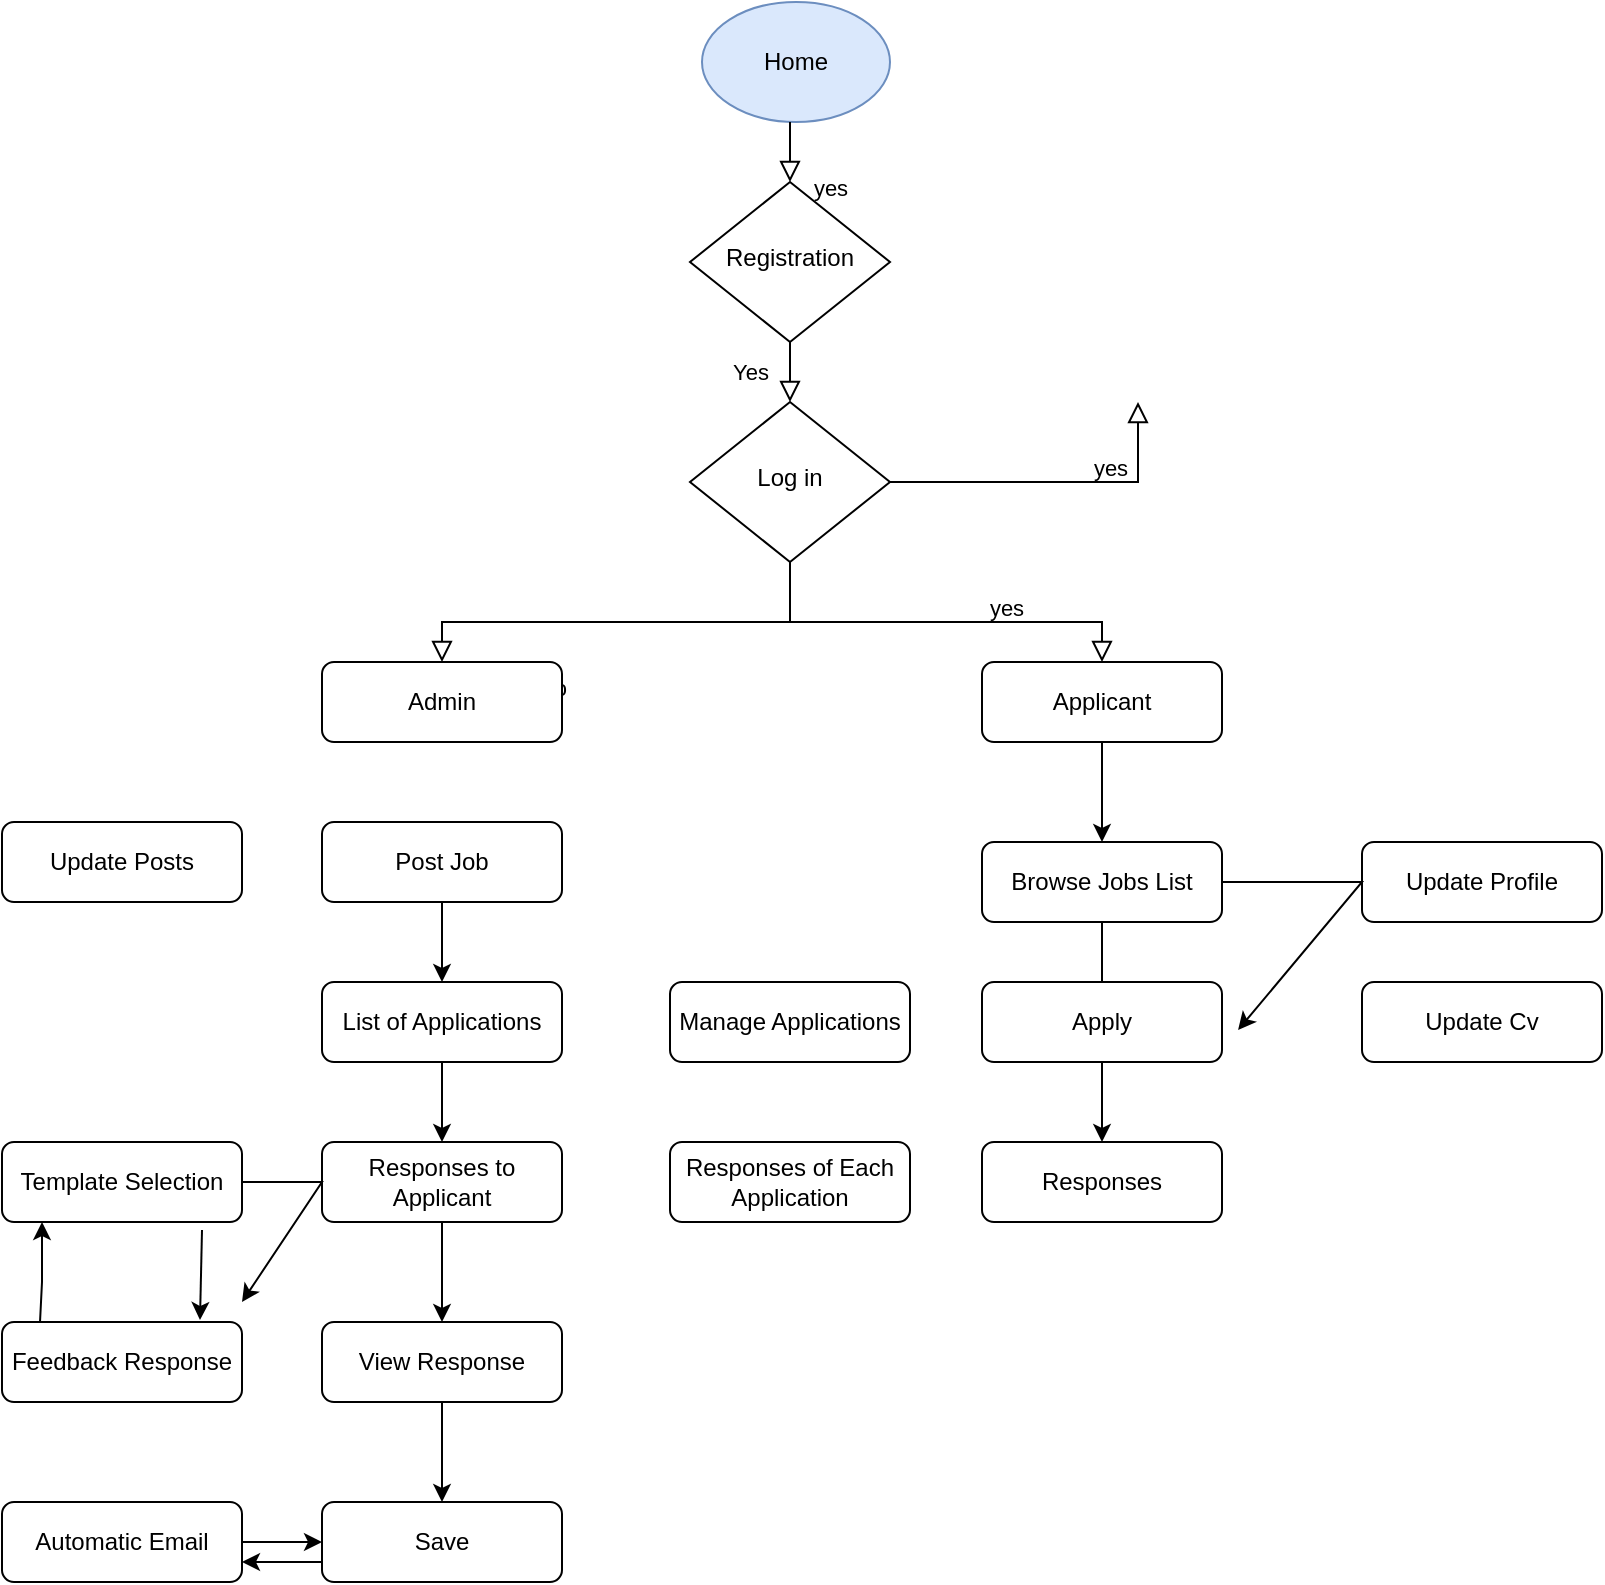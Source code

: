 <mxfile version="14.6.6" type="github">
  <diagram id="C5RBs43oDa-KdzZeNtuy" name="Page-1">
    <mxGraphModel dx="1320" dy="1619" grid="1" gridSize="10" guides="1" tooltips="1" connect="1" arrows="1" fold="1" page="1" pageScale="1" pageWidth="827" pageHeight="1169" math="0" shadow="0">
      <root>
        <mxCell id="WIyWlLk6GJQsqaUBKTNV-0" />
        <mxCell id="WIyWlLk6GJQsqaUBKTNV-1" parent="WIyWlLk6GJQsqaUBKTNV-0" />
        <mxCell id="41-1ILjIKxxHTIYospFu-32" value="" style="edgeStyle=none;rounded=0;orthogonalLoop=1;jettySize=auto;html=1;labelBackgroundColor=#000000;fontColor=#0D0D0D;align=right;" edge="1" parent="WIyWlLk6GJQsqaUBKTNV-1" source="WIyWlLk6GJQsqaUBKTNV-3" target="41-1ILjIKxxHTIYospFu-10">
          <mxGeometry relative="1" as="geometry" />
        </mxCell>
        <mxCell id="WIyWlLk6GJQsqaUBKTNV-3" value="List of Applications" style="rounded=1;whiteSpace=wrap;html=1;fontSize=12;glass=0;strokeWidth=1;shadow=0;" parent="WIyWlLk6GJQsqaUBKTNV-1" vertex="1">
          <mxGeometry x="180" y="360" width="120" height="40" as="geometry" />
        </mxCell>
        <mxCell id="WIyWlLk6GJQsqaUBKTNV-4" value="Yes" style="rounded=0;html=1;jettySize=auto;orthogonalLoop=1;fontSize=11;endArrow=block;endFill=0;endSize=8;strokeWidth=1;shadow=0;labelBackgroundColor=none;edgeStyle=orthogonalEdgeStyle;" parent="WIyWlLk6GJQsqaUBKTNV-1" source="WIyWlLk6GJQsqaUBKTNV-6" target="WIyWlLk6GJQsqaUBKTNV-10" edge="1">
          <mxGeometry y="20" relative="1" as="geometry">
            <mxPoint as="offset" />
          </mxGeometry>
        </mxCell>
        <mxCell id="WIyWlLk6GJQsqaUBKTNV-6" value="Registration" style="rhombus;whiteSpace=wrap;html=1;shadow=0;fontFamily=Helvetica;fontSize=12;align=center;strokeWidth=1;spacing=6;spacingTop=-4;" parent="WIyWlLk6GJQsqaUBKTNV-1" vertex="1">
          <mxGeometry x="364" y="-40" width="100" height="80" as="geometry" />
        </mxCell>
        <mxCell id="41-1ILjIKxxHTIYospFu-40" value="" style="edgeStyle=none;rounded=0;orthogonalLoop=1;jettySize=auto;html=1;labelBackgroundColor=#000000;fontColor=#0D0D0D;align=right;" edge="1" parent="WIyWlLk6GJQsqaUBKTNV-1" source="WIyWlLk6GJQsqaUBKTNV-7" target="41-1ILjIKxxHTIYospFu-7">
          <mxGeometry relative="1" as="geometry" />
        </mxCell>
        <mxCell id="WIyWlLk6GJQsqaUBKTNV-7" value="Applicant" style="rounded=1;whiteSpace=wrap;html=1;fontSize=12;glass=0;strokeWidth=1;shadow=0;" parent="WIyWlLk6GJQsqaUBKTNV-1" vertex="1">
          <mxGeometry x="510" y="200" width="120" height="40" as="geometry" />
        </mxCell>
        <mxCell id="WIyWlLk6GJQsqaUBKTNV-8" value="No" style="rounded=0;html=1;jettySize=auto;orthogonalLoop=1;fontSize=11;endArrow=block;endFill=0;endSize=8;strokeWidth=1;shadow=0;labelBackgroundColor=none;edgeStyle=orthogonalEdgeStyle;verticalAlign=top;exitX=0.5;exitY=1;exitDx=0;exitDy=0;" parent="WIyWlLk6GJQsqaUBKTNV-1" source="WIyWlLk6GJQsqaUBKTNV-10" target="WIyWlLk6GJQsqaUBKTNV-11" edge="1">
          <mxGeometry x="0.333" y="20" relative="1" as="geometry">
            <mxPoint as="offset" />
            <Array as="points">
              <mxPoint x="414" y="180" />
            </Array>
          </mxGeometry>
        </mxCell>
        <mxCell id="WIyWlLk6GJQsqaUBKTNV-10" value="Log in" style="rhombus;whiteSpace=wrap;html=1;shadow=0;fontFamily=Helvetica;fontSize=12;align=center;strokeWidth=1;spacing=6;spacingTop=-4;" parent="WIyWlLk6GJQsqaUBKTNV-1" vertex="1">
          <mxGeometry x="364" y="70" width="100" height="80" as="geometry" />
        </mxCell>
        <mxCell id="WIyWlLk6GJQsqaUBKTNV-11" value="Admin" style="rounded=1;whiteSpace=wrap;html=1;fontSize=12;glass=0;strokeWidth=1;shadow=0;" parent="WIyWlLk6GJQsqaUBKTNV-1" vertex="1">
          <mxGeometry x="180" y="200" width="120" height="40" as="geometry" />
        </mxCell>
        <mxCell id="41-1ILjIKxxHTIYospFu-0" value="Home" style="ellipse;whiteSpace=wrap;html=1;fillColor=#dae8fc;strokeColor=#6c8ebf;" vertex="1" parent="WIyWlLk6GJQsqaUBKTNV-1">
          <mxGeometry x="370" y="-130" width="94" height="60" as="geometry" />
        </mxCell>
        <mxCell id="41-1ILjIKxxHTIYospFu-6" value="yes" style="rounded=0;html=1;jettySize=auto;orthogonalLoop=1;fontSize=11;endArrow=block;endFill=0;endSize=8;strokeWidth=1;shadow=0;labelBackgroundColor=none;edgeStyle=orthogonalEdgeStyle;exitX=0.5;exitY=1;exitDx=0;exitDy=0;verticalAlign=top;" edge="1" parent="WIyWlLk6GJQsqaUBKTNV-1" source="WIyWlLk6GJQsqaUBKTNV-10" target="WIyWlLk6GJQsqaUBKTNV-7">
          <mxGeometry x="0.333" y="20" relative="1" as="geometry">
            <mxPoint as="offset" />
            <mxPoint x="650" y="130" as="sourcePoint" />
            <mxPoint x="570" y="160" as="targetPoint" />
            <Array as="points">
              <mxPoint x="414" y="180" />
              <mxPoint x="570" y="180" />
            </Array>
          </mxGeometry>
        </mxCell>
        <mxCell id="41-1ILjIKxxHTIYospFu-41" value="" style="edgeStyle=none;rounded=0;orthogonalLoop=1;jettySize=auto;html=1;labelBackgroundColor=#000000;fontColor=#0D0D0D;align=right;" edge="1" parent="WIyWlLk6GJQsqaUBKTNV-1" source="41-1ILjIKxxHTIYospFu-7" target="41-1ILjIKxxHTIYospFu-28">
          <mxGeometry relative="1" as="geometry" />
        </mxCell>
        <mxCell id="41-1ILjIKxxHTIYospFu-7" value="Browse Jobs List" style="rounded=1;whiteSpace=wrap;html=1;fontSize=12;glass=0;strokeWidth=1;shadow=0;" vertex="1" parent="WIyWlLk6GJQsqaUBKTNV-1">
          <mxGeometry x="510" y="290" width="120" height="40" as="geometry" />
        </mxCell>
        <mxCell id="41-1ILjIKxxHTIYospFu-8" value="Save" style="rounded=1;whiteSpace=wrap;html=1;fontSize=12;glass=0;strokeWidth=1;shadow=0;" vertex="1" parent="WIyWlLk6GJQsqaUBKTNV-1">
          <mxGeometry x="180" y="620" width="120" height="40" as="geometry" />
        </mxCell>
        <mxCell id="41-1ILjIKxxHTIYospFu-31" value="" style="edgeStyle=none;rounded=0;orthogonalLoop=1;jettySize=auto;html=1;labelBackgroundColor=#000000;fontColor=#0D0D0D;align=right;" edge="1" parent="WIyWlLk6GJQsqaUBKTNV-1" source="41-1ILjIKxxHTIYospFu-9" target="WIyWlLk6GJQsqaUBKTNV-3">
          <mxGeometry relative="1" as="geometry" />
        </mxCell>
        <mxCell id="41-1ILjIKxxHTIYospFu-9" value="Post Job" style="rounded=1;whiteSpace=wrap;html=1;fontSize=12;glass=0;strokeWidth=1;shadow=0;" vertex="1" parent="WIyWlLk6GJQsqaUBKTNV-1">
          <mxGeometry x="180" y="280" width="120" height="40" as="geometry" />
        </mxCell>
        <mxCell id="41-1ILjIKxxHTIYospFu-33" value="" style="edgeStyle=none;rounded=0;orthogonalLoop=1;jettySize=auto;html=1;labelBackgroundColor=#000000;fontColor=#0D0D0D;align=right;" edge="1" parent="WIyWlLk6GJQsqaUBKTNV-1" source="41-1ILjIKxxHTIYospFu-10" target="41-1ILjIKxxHTIYospFu-15">
          <mxGeometry relative="1" as="geometry" />
        </mxCell>
        <mxCell id="41-1ILjIKxxHTIYospFu-10" value="Responses to Applicant" style="rounded=1;whiteSpace=wrap;html=1;fontSize=12;glass=0;strokeWidth=1;shadow=0;" vertex="1" parent="WIyWlLk6GJQsqaUBKTNV-1">
          <mxGeometry x="180" y="440" width="120" height="40" as="geometry" />
        </mxCell>
        <mxCell id="41-1ILjIKxxHTIYospFu-11" value="Template Selection" style="rounded=1;whiteSpace=wrap;html=1;fontSize=12;glass=0;strokeWidth=1;shadow=0;" vertex="1" parent="WIyWlLk6GJQsqaUBKTNV-1">
          <mxGeometry x="20" y="440" width="120" height="40" as="geometry" />
        </mxCell>
        <mxCell id="41-1ILjIKxxHTIYospFu-35" value="" style="edgeStyle=none;rounded=0;orthogonalLoop=1;jettySize=auto;html=1;labelBackgroundColor=#000000;fontColor=#0D0D0D;align=right;" edge="1" parent="WIyWlLk6GJQsqaUBKTNV-1" source="41-1ILjIKxxHTIYospFu-12" target="41-1ILjIKxxHTIYospFu-8">
          <mxGeometry relative="1" as="geometry" />
        </mxCell>
        <mxCell id="41-1ILjIKxxHTIYospFu-12" value="Automatic Email" style="rounded=1;whiteSpace=wrap;html=1;fontSize=12;glass=0;strokeWidth=1;shadow=0;" vertex="1" parent="WIyWlLk6GJQsqaUBKTNV-1">
          <mxGeometry x="20" y="620" width="120" height="40" as="geometry" />
        </mxCell>
        <mxCell id="41-1ILjIKxxHTIYospFu-38" value="" style="edgeStyle=none;rounded=0;orthogonalLoop=1;jettySize=auto;html=1;labelBackgroundColor=#000000;fontColor=#0D0D0D;align=right;exitX=0.158;exitY=0.025;exitDx=0;exitDy=0;exitPerimeter=0;" edge="1" parent="WIyWlLk6GJQsqaUBKTNV-1" source="41-1ILjIKxxHTIYospFu-13">
          <mxGeometry relative="1" as="geometry">
            <mxPoint x="40" y="480" as="targetPoint" />
            <Array as="points">
              <mxPoint x="40" y="510" />
            </Array>
          </mxGeometry>
        </mxCell>
        <mxCell id="41-1ILjIKxxHTIYospFu-39" value="" style="edgeStyle=none;rounded=0;orthogonalLoop=1;jettySize=auto;html=1;labelBackgroundColor=#000000;fontColor=#0D0D0D;align=right;entryX=0.825;entryY=-0.025;entryDx=0;entryDy=0;entryPerimeter=0;" edge="1" parent="WIyWlLk6GJQsqaUBKTNV-1" target="41-1ILjIKxxHTIYospFu-13">
          <mxGeometry relative="1" as="geometry">
            <mxPoint x="120" y="484" as="sourcePoint" />
            <Array as="points" />
          </mxGeometry>
        </mxCell>
        <mxCell id="41-1ILjIKxxHTIYospFu-13" value="Feedback Response" style="rounded=1;whiteSpace=wrap;html=1;fontSize=12;glass=0;strokeWidth=1;shadow=0;" vertex="1" parent="WIyWlLk6GJQsqaUBKTNV-1">
          <mxGeometry x="20" y="530" width="120" height="40" as="geometry" />
        </mxCell>
        <mxCell id="41-1ILjIKxxHTIYospFu-14" value="Update Posts" style="rounded=1;whiteSpace=wrap;html=1;fontSize=12;glass=0;strokeWidth=1;shadow=0;" vertex="1" parent="WIyWlLk6GJQsqaUBKTNV-1">
          <mxGeometry x="20" y="280" width="120" height="40" as="geometry" />
        </mxCell>
        <mxCell id="41-1ILjIKxxHTIYospFu-34" value="" style="edgeStyle=none;rounded=0;orthogonalLoop=1;jettySize=auto;html=1;labelBackgroundColor=#000000;fontColor=#0D0D0D;align=right;" edge="1" parent="WIyWlLk6GJQsqaUBKTNV-1" source="41-1ILjIKxxHTIYospFu-15" target="41-1ILjIKxxHTIYospFu-8">
          <mxGeometry relative="1" as="geometry" />
        </mxCell>
        <mxCell id="41-1ILjIKxxHTIYospFu-15" value="View Response" style="rounded=1;whiteSpace=wrap;html=1;fontSize=12;glass=0;strokeWidth=1;shadow=0;" vertex="1" parent="WIyWlLk6GJQsqaUBKTNV-1">
          <mxGeometry x="180" y="530" width="120" height="40" as="geometry" />
        </mxCell>
        <mxCell id="41-1ILjIKxxHTIYospFu-22" value="yes" style="rounded=0;html=1;jettySize=auto;orthogonalLoop=1;fontSize=11;endArrow=block;endFill=0;endSize=8;strokeWidth=1;shadow=0;labelBackgroundColor=none;edgeStyle=orthogonalEdgeStyle;exitX=0.5;exitY=1;exitDx=0;exitDy=0;verticalAlign=top;entryX=0.5;entryY=0;entryDx=0;entryDy=0;" edge="1" parent="WIyWlLk6GJQsqaUBKTNV-1" target="WIyWlLk6GJQsqaUBKTNV-6">
          <mxGeometry x="0.333" y="20" relative="1" as="geometry">
            <mxPoint as="offset" />
            <mxPoint x="414" y="-70" as="sourcePoint" />
            <mxPoint x="570" y="-40" as="targetPoint" />
            <Array as="points">
              <mxPoint x="414" y="-60" />
              <mxPoint x="414" y="-60" />
            </Array>
          </mxGeometry>
        </mxCell>
        <mxCell id="41-1ILjIKxxHTIYospFu-23" value="yes" style="rounded=0;html=1;jettySize=auto;orthogonalLoop=1;fontSize=11;endArrow=block;endFill=0;endSize=8;strokeWidth=1;shadow=0;labelBackgroundColor=none;edgeStyle=orthogonalEdgeStyle;verticalAlign=top;" edge="1" parent="WIyWlLk6GJQsqaUBKTNV-1">
          <mxGeometry x="0.333" y="20" relative="1" as="geometry">
            <mxPoint as="offset" />
            <mxPoint x="464" y="110" as="sourcePoint" />
            <mxPoint x="588" y="70" as="targetPoint" />
            <Array as="points">
              <mxPoint x="588" y="110" />
            </Array>
          </mxGeometry>
        </mxCell>
        <mxCell id="41-1ILjIKxxHTIYospFu-24" value="Apply" style="rounded=1;whiteSpace=wrap;html=1;fontSize=12;glass=0;strokeWidth=1;shadow=0;" vertex="1" parent="WIyWlLk6GJQsqaUBKTNV-1">
          <mxGeometry x="510" y="360" width="120" height="40" as="geometry" />
        </mxCell>
        <mxCell id="41-1ILjIKxxHTIYospFu-25" value="Update Cv" style="rounded=1;whiteSpace=wrap;html=1;fontSize=12;glass=0;strokeWidth=1;shadow=0;" vertex="1" parent="WIyWlLk6GJQsqaUBKTNV-1">
          <mxGeometry x="700" y="360" width="120" height="40" as="geometry" />
        </mxCell>
        <mxCell id="41-1ILjIKxxHTIYospFu-26" value="Update Profile" style="rounded=1;whiteSpace=wrap;html=1;fontSize=12;glass=0;strokeWidth=1;shadow=0;" vertex="1" parent="WIyWlLk6GJQsqaUBKTNV-1">
          <mxGeometry x="700" y="290" width="120" height="40" as="geometry" />
        </mxCell>
        <mxCell id="41-1ILjIKxxHTIYospFu-27" value="Manage Applications" style="rounded=1;whiteSpace=wrap;html=1;fontSize=12;glass=0;strokeWidth=1;shadow=0;" vertex="1" parent="WIyWlLk6GJQsqaUBKTNV-1">
          <mxGeometry x="354" y="360" width="120" height="40" as="geometry" />
        </mxCell>
        <mxCell id="41-1ILjIKxxHTIYospFu-28" value="Responses" style="rounded=1;whiteSpace=wrap;html=1;fontSize=12;glass=0;strokeWidth=1;shadow=0;" vertex="1" parent="WIyWlLk6GJQsqaUBKTNV-1">
          <mxGeometry x="510" y="440" width="120" height="40" as="geometry" />
        </mxCell>
        <mxCell id="41-1ILjIKxxHTIYospFu-30" value="Responses of Each Application" style="rounded=1;whiteSpace=wrap;html=1;fontSize=12;glass=0;strokeWidth=1;shadow=0;" vertex="1" parent="WIyWlLk6GJQsqaUBKTNV-1">
          <mxGeometry x="354" y="440" width="120" height="40" as="geometry" />
        </mxCell>
        <mxCell id="41-1ILjIKxxHTIYospFu-36" value="" style="edgeStyle=none;rounded=0;orthogonalLoop=1;jettySize=auto;html=1;labelBackgroundColor=#000000;fontColor=#0D0D0D;align=right;exitX=0;exitY=0.75;exitDx=0;exitDy=0;entryX=1;entryY=0.75;entryDx=0;entryDy=0;" edge="1" parent="WIyWlLk6GJQsqaUBKTNV-1" source="41-1ILjIKxxHTIYospFu-8" target="41-1ILjIKxxHTIYospFu-12">
          <mxGeometry relative="1" as="geometry">
            <mxPoint x="190" y="650" as="sourcePoint" />
            <mxPoint x="150" y="650" as="targetPoint" />
            <Array as="points" />
          </mxGeometry>
        </mxCell>
        <mxCell id="41-1ILjIKxxHTIYospFu-37" value="" style="edgeStyle=none;rounded=0;orthogonalLoop=1;jettySize=auto;html=1;labelBackgroundColor=#000000;fontColor=#0D0D0D;align=right;exitX=1;exitY=0.5;exitDx=0;exitDy=0;" edge="1" parent="WIyWlLk6GJQsqaUBKTNV-1" source="41-1ILjIKxxHTIYospFu-11">
          <mxGeometry relative="1" as="geometry">
            <mxPoint x="150" y="470" as="sourcePoint" />
            <mxPoint x="140" y="520" as="targetPoint" />
            <Array as="points">
              <mxPoint x="180" y="460" />
            </Array>
          </mxGeometry>
        </mxCell>
        <mxCell id="41-1ILjIKxxHTIYospFu-42" value="" style="edgeStyle=none;rounded=0;orthogonalLoop=1;jettySize=auto;html=1;labelBackgroundColor=#000000;fontColor=#0D0D0D;align=right;entryX=1.067;entryY=0.6;entryDx=0;entryDy=0;entryPerimeter=0;exitX=1;exitY=0.5;exitDx=0;exitDy=0;" edge="1" parent="WIyWlLk6GJQsqaUBKTNV-1" source="41-1ILjIKxxHTIYospFu-7" target="41-1ILjIKxxHTIYospFu-24">
          <mxGeometry relative="1" as="geometry">
            <mxPoint x="580" y="250" as="sourcePoint" />
            <mxPoint x="580" y="300" as="targetPoint" />
            <Array as="points">
              <mxPoint x="700" y="310" />
            </Array>
          </mxGeometry>
        </mxCell>
      </root>
    </mxGraphModel>
  </diagram>
</mxfile>
